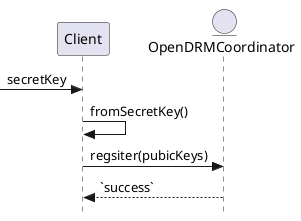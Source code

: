 @startuml register


participant Client
entity OpenDRMCoordinator as Coord

skinparam Style strictuml

[-> Client : secretKey
Client -> Client: fromSecretKey()

Client -> Coord : regsiter(pubicKeys)
return `success`

@enduml